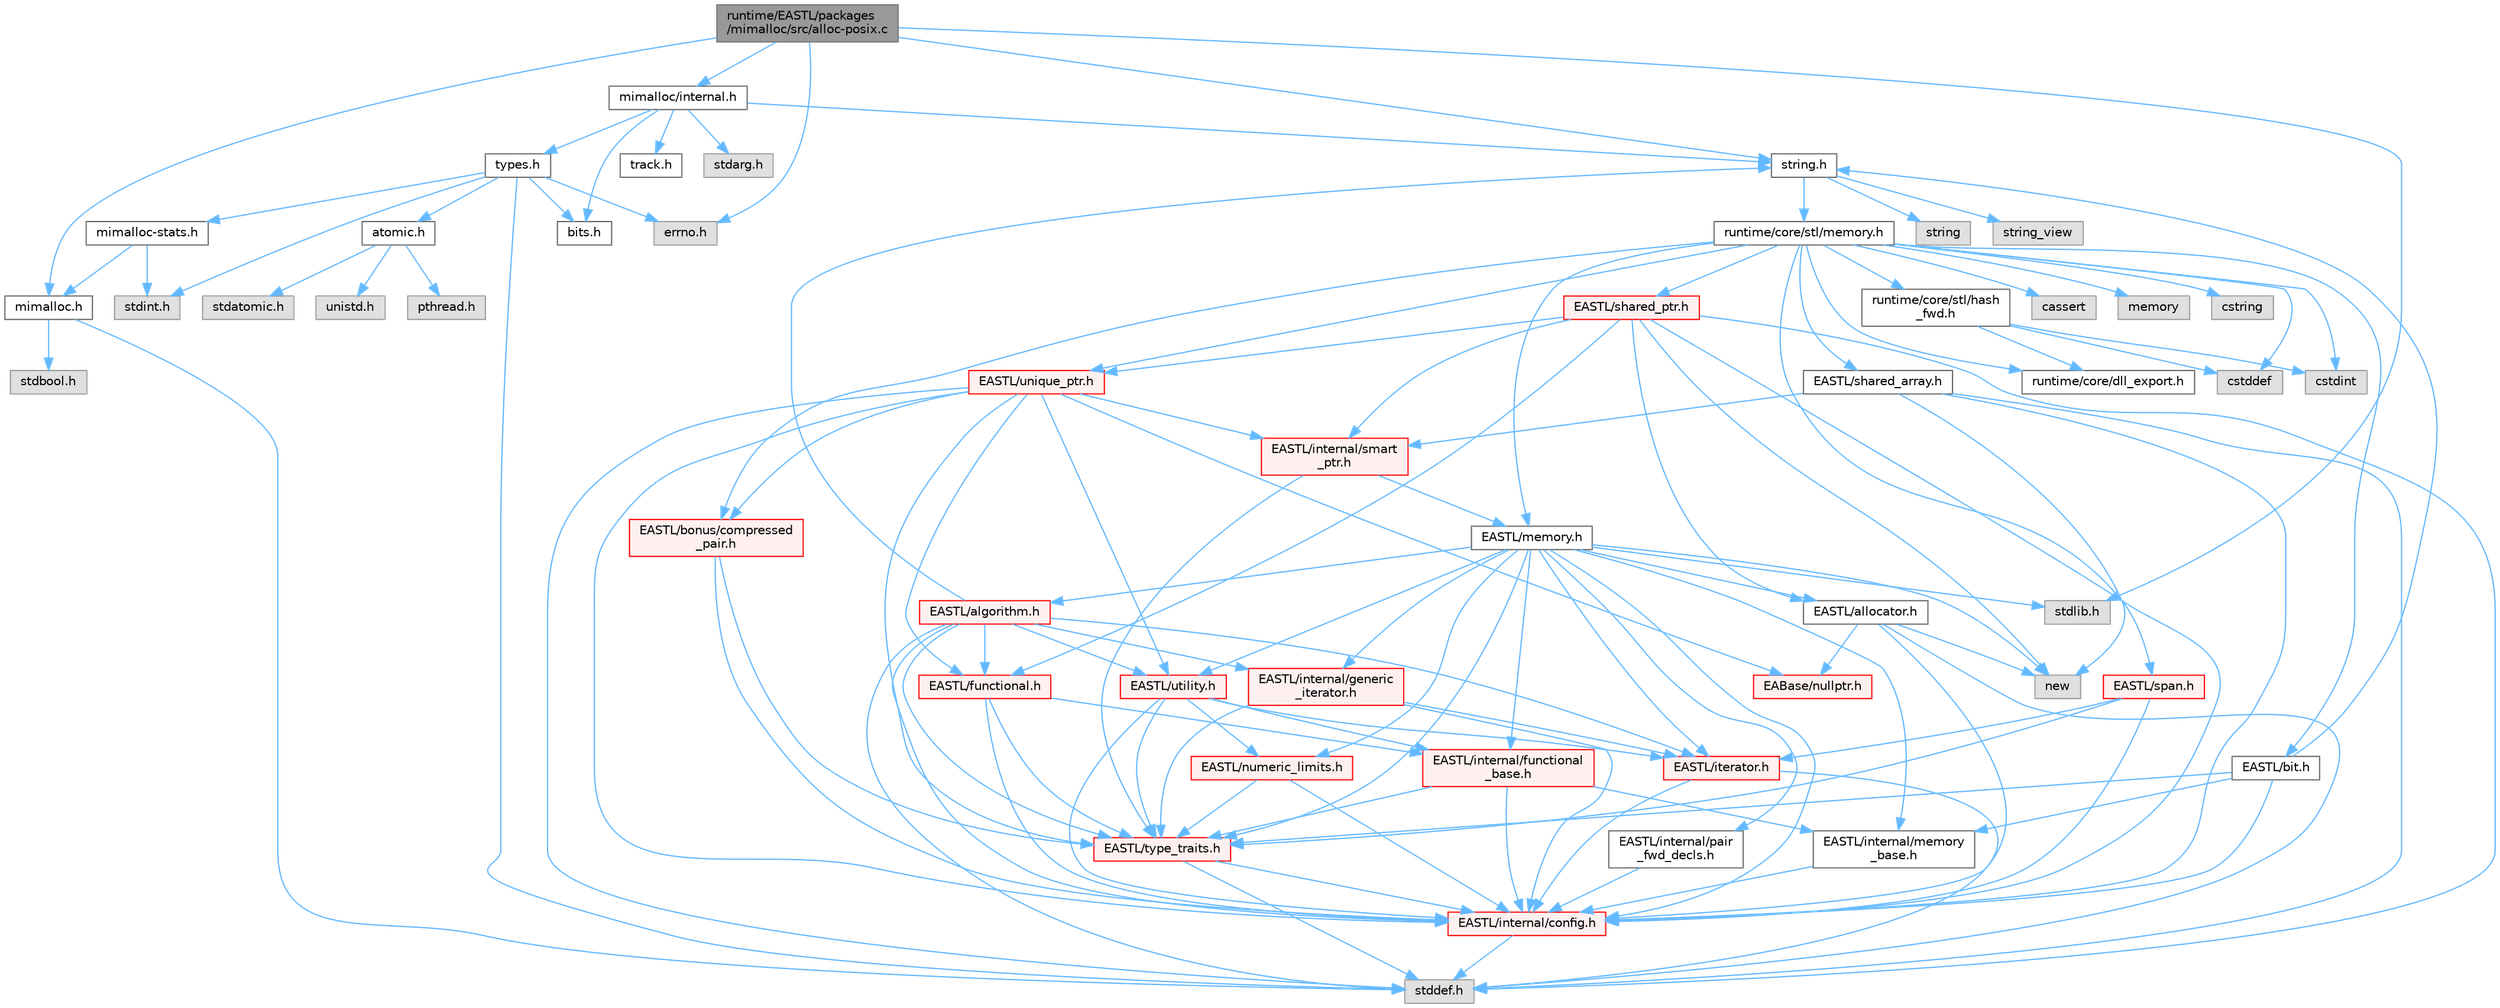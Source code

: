 digraph "runtime/EASTL/packages/mimalloc/src/alloc-posix.c"
{
 // LATEX_PDF_SIZE
  bgcolor="transparent";
  edge [fontname=Helvetica,fontsize=10,labelfontname=Helvetica,labelfontsize=10];
  node [fontname=Helvetica,fontsize=10,shape=box,height=0.2,width=0.4];
  Node1 [id="Node000001",label="runtime/EASTL/packages\l/mimalloc/src/alloc-posix.c",height=0.2,width=0.4,color="gray40", fillcolor="grey60", style="filled", fontcolor="black",tooltip=" "];
  Node1 -> Node2 [id="edge122_Node000001_Node000002",color="steelblue1",style="solid",tooltip=" "];
  Node2 [id="Node000002",label="mimalloc.h",height=0.2,width=0.4,color="grey40", fillcolor="white", style="filled",URL="$mimalloc_8h.html",tooltip=" "];
  Node2 -> Node3 [id="edge123_Node000002_Node000003",color="steelblue1",style="solid",tooltip=" "];
  Node3 [id="Node000003",label="stddef.h",height=0.2,width=0.4,color="grey60", fillcolor="#E0E0E0", style="filled",tooltip=" "];
  Node2 -> Node4 [id="edge124_Node000002_Node000004",color="steelblue1",style="solid",tooltip=" "];
  Node4 [id="Node000004",label="stdbool.h",height=0.2,width=0.4,color="grey60", fillcolor="#E0E0E0", style="filled",tooltip=" "];
  Node1 -> Node5 [id="edge125_Node000001_Node000005",color="steelblue1",style="solid",tooltip=" "];
  Node5 [id="Node000005",label="mimalloc/internal.h",height=0.2,width=0.4,color="grey40", fillcolor="white", style="filled",URL="$_e_a_s_t_l_2packages_2mimalloc_2include_2mimalloc_2internal_8h.html",tooltip=" "];
  Node5 -> Node6 [id="edge126_Node000005_Node000006",color="steelblue1",style="solid",tooltip=" "];
  Node6 [id="Node000006",label="types.h",height=0.2,width=0.4,color="grey40", fillcolor="white", style="filled",URL="$types_8h.html",tooltip=" "];
  Node6 -> Node7 [id="edge127_Node000006_Node000007",color="steelblue1",style="solid",tooltip=" "];
  Node7 [id="Node000007",label="mimalloc-stats.h",height=0.2,width=0.4,color="grey40", fillcolor="white", style="filled",URL="$mimalloc-stats_8h.html",tooltip=" "];
  Node7 -> Node2 [id="edge128_Node000007_Node000002",color="steelblue1",style="solid",tooltip=" "];
  Node7 -> Node8 [id="edge129_Node000007_Node000008",color="steelblue1",style="solid",tooltip=" "];
  Node8 [id="Node000008",label="stdint.h",height=0.2,width=0.4,color="grey60", fillcolor="#E0E0E0", style="filled",tooltip=" "];
  Node6 -> Node3 [id="edge130_Node000006_Node000003",color="steelblue1",style="solid",tooltip=" "];
  Node6 -> Node8 [id="edge131_Node000006_Node000008",color="steelblue1",style="solid",tooltip=" "];
  Node6 -> Node9 [id="edge132_Node000006_Node000009",color="steelblue1",style="solid",tooltip=" "];
  Node9 [id="Node000009",label="errno.h",height=0.2,width=0.4,color="grey60", fillcolor="#E0E0E0", style="filled",tooltip=" "];
  Node6 -> Node10 [id="edge133_Node000006_Node000010",color="steelblue1",style="solid",tooltip=" "];
  Node10 [id="Node000010",label="bits.h",height=0.2,width=0.4,color="grey40", fillcolor="white", style="filled",URL="$bits_8h.html",tooltip=" "];
  Node6 -> Node11 [id="edge134_Node000006_Node000011",color="steelblue1",style="solid",tooltip=" "];
  Node11 [id="Node000011",label="atomic.h",height=0.2,width=0.4,color="grey40", fillcolor="white", style="filled",URL="$_e_a_s_t_l_2packages_2mimalloc_2include_2mimalloc_2atomic_8h.html",tooltip=" "];
  Node11 -> Node12 [id="edge135_Node000011_Node000012",color="steelblue1",style="solid",tooltip=" "];
  Node12 [id="Node000012",label="pthread.h",height=0.2,width=0.4,color="grey60", fillcolor="#E0E0E0", style="filled",tooltip=" "];
  Node11 -> Node13 [id="edge136_Node000011_Node000013",color="steelblue1",style="solid",tooltip=" "];
  Node13 [id="Node000013",label="stdatomic.h",height=0.2,width=0.4,color="grey60", fillcolor="#E0E0E0", style="filled",tooltip=" "];
  Node11 -> Node14 [id="edge137_Node000011_Node000014",color="steelblue1",style="solid",tooltip=" "];
  Node14 [id="Node000014",label="unistd.h",height=0.2,width=0.4,color="grey60", fillcolor="#E0E0E0", style="filled",tooltip=" "];
  Node5 -> Node15 [id="edge138_Node000005_Node000015",color="steelblue1",style="solid",tooltip=" "];
  Node15 [id="Node000015",label="track.h",height=0.2,width=0.4,color="grey40", fillcolor="white", style="filled",URL="$track_8h.html",tooltip=" "];
  Node5 -> Node10 [id="edge139_Node000005_Node000010",color="steelblue1",style="solid",tooltip=" "];
  Node5 -> Node16 [id="edge140_Node000005_Node000016",color="steelblue1",style="solid",tooltip=" "];
  Node16 [id="Node000016",label="stdarg.h",height=0.2,width=0.4,color="grey60", fillcolor="#E0E0E0", style="filled",tooltip=" "];
  Node5 -> Node17 [id="edge141_Node000005_Node000017",color="steelblue1",style="solid",tooltip=" "];
  Node17 [id="Node000017",label="string.h",height=0.2,width=0.4,color="grey40", fillcolor="white", style="filled",URL="$string_8h.html",tooltip=" "];
  Node17 -> Node18 [id="edge142_Node000017_Node000018",color="steelblue1",style="solid",tooltip=" "];
  Node18 [id="Node000018",label="string",height=0.2,width=0.4,color="grey60", fillcolor="#E0E0E0", style="filled",tooltip=" "];
  Node17 -> Node19 [id="edge143_Node000017_Node000019",color="steelblue1",style="solid",tooltip=" "];
  Node19 [id="Node000019",label="string_view",height=0.2,width=0.4,color="grey60", fillcolor="#E0E0E0", style="filled",tooltip=" "];
  Node17 -> Node20 [id="edge144_Node000017_Node000020",color="steelblue1",style="solid",tooltip=" "];
  Node20 [id="Node000020",label="runtime/core/stl/memory.h",height=0.2,width=0.4,color="grey40", fillcolor="white", style="filled",URL="$core_2stl_2memory_8h.html",tooltip=" "];
  Node20 -> Node21 [id="edge145_Node000020_Node000021",color="steelblue1",style="solid",tooltip=" "];
  Node21 [id="Node000021",label="cstddef",height=0.2,width=0.4,color="grey60", fillcolor="#E0E0E0", style="filled",tooltip=" "];
  Node20 -> Node22 [id="edge146_Node000020_Node000022",color="steelblue1",style="solid",tooltip=" "];
  Node22 [id="Node000022",label="cstdint",height=0.2,width=0.4,color="grey60", fillcolor="#E0E0E0", style="filled",tooltip=" "];
  Node20 -> Node23 [id="edge147_Node000020_Node000023",color="steelblue1",style="solid",tooltip=" "];
  Node23 [id="Node000023",label="cassert",height=0.2,width=0.4,color="grey60", fillcolor="#E0E0E0", style="filled",tooltip=" "];
  Node20 -> Node24 [id="edge148_Node000020_Node000024",color="steelblue1",style="solid",tooltip=" "];
  Node24 [id="Node000024",label="memory",height=0.2,width=0.4,color="grey60", fillcolor="#E0E0E0", style="filled",tooltip=" "];
  Node20 -> Node25 [id="edge149_Node000020_Node000025",color="steelblue1",style="solid",tooltip=" "];
  Node25 [id="Node000025",label="cstring",height=0.2,width=0.4,color="grey60", fillcolor="#E0E0E0", style="filled",tooltip=" "];
  Node20 -> Node26 [id="edge150_Node000020_Node000026",color="steelblue1",style="solid",tooltip=" "];
  Node26 [id="Node000026",label="EASTL/bit.h",height=0.2,width=0.4,color="grey40", fillcolor="white", style="filled",URL="$bit_8h.html",tooltip=" "];
  Node26 -> Node27 [id="edge151_Node000026_Node000027",color="steelblue1",style="solid",tooltip=" "];
  Node27 [id="Node000027",label="EASTL/internal/config.h",height=0.2,width=0.4,color="red", fillcolor="#FFF0F0", style="filled",URL="$config_8h.html",tooltip=" "];
  Node27 -> Node3 [id="edge152_Node000027_Node000003",color="steelblue1",style="solid",tooltip=" "];
  Node26 -> Node35 [id="edge153_Node000026_Node000035",color="steelblue1",style="solid",tooltip=" "];
  Node35 [id="Node000035",label="EASTL/internal/memory\l_base.h",height=0.2,width=0.4,color="grey40", fillcolor="white", style="filled",URL="$memory__base_8h.html",tooltip=" "];
  Node35 -> Node27 [id="edge154_Node000035_Node000027",color="steelblue1",style="solid",tooltip=" "];
  Node26 -> Node36 [id="edge155_Node000026_Node000036",color="steelblue1",style="solid",tooltip=" "];
  Node36 [id="Node000036",label="EASTL/type_traits.h",height=0.2,width=0.4,color="red", fillcolor="#FFF0F0", style="filled",URL="$_e_a_s_t_l_2include_2_e_a_s_t_l_2type__traits_8h.html",tooltip=" "];
  Node36 -> Node27 [id="edge156_Node000036_Node000027",color="steelblue1",style="solid",tooltip=" "];
  Node36 -> Node3 [id="edge157_Node000036_Node000003",color="steelblue1",style="solid",tooltip=" "];
  Node26 -> Node17 [id="edge158_Node000026_Node000017",color="steelblue1",style="solid",tooltip=" "];
  Node20 -> Node46 [id="edge159_Node000020_Node000046",color="steelblue1",style="solid",tooltip=" "];
  Node46 [id="Node000046",label="EASTL/memory.h",height=0.2,width=0.4,color="grey40", fillcolor="white", style="filled",URL="$_e_a_s_t_l_2include_2_e_a_s_t_l_2memory_8h.html",tooltip=" "];
  Node46 -> Node27 [id="edge160_Node000046_Node000027",color="steelblue1",style="solid",tooltip=" "];
  Node46 -> Node35 [id="edge161_Node000046_Node000035",color="steelblue1",style="solid",tooltip=" "];
  Node46 -> Node47 [id="edge162_Node000046_Node000047",color="steelblue1",style="solid",tooltip=" "];
  Node47 [id="Node000047",label="EASTL/internal/generic\l_iterator.h",height=0.2,width=0.4,color="red", fillcolor="#FFF0F0", style="filled",URL="$generic__iterator_8h.html",tooltip=" "];
  Node47 -> Node27 [id="edge163_Node000047_Node000027",color="steelblue1",style="solid",tooltip=" "];
  Node47 -> Node48 [id="edge164_Node000047_Node000048",color="steelblue1",style="solid",tooltip=" "];
  Node48 [id="Node000048",label="EASTL/iterator.h",height=0.2,width=0.4,color="red", fillcolor="#FFF0F0", style="filled",URL="$_e_a_s_t_l_2include_2_e_a_s_t_l_2iterator_8h.html",tooltip=" "];
  Node48 -> Node27 [id="edge165_Node000048_Node000027",color="steelblue1",style="solid",tooltip=" "];
  Node48 -> Node3 [id="edge166_Node000048_Node000003",color="steelblue1",style="solid",tooltip=" "];
  Node47 -> Node36 [id="edge167_Node000047_Node000036",color="steelblue1",style="solid",tooltip=" "];
  Node46 -> Node51 [id="edge168_Node000046_Node000051",color="steelblue1",style="solid",tooltip=" "];
  Node51 [id="Node000051",label="EASTL/internal/pair\l_fwd_decls.h",height=0.2,width=0.4,color="grey40", fillcolor="white", style="filled",URL="$pair__fwd__decls_8h.html",tooltip=" "];
  Node51 -> Node27 [id="edge169_Node000051_Node000027",color="steelblue1",style="solid",tooltip=" "];
  Node46 -> Node52 [id="edge170_Node000046_Node000052",color="steelblue1",style="solid",tooltip=" "];
  Node52 [id="Node000052",label="EASTL/internal/functional\l_base.h",height=0.2,width=0.4,color="red", fillcolor="#FFF0F0", style="filled",URL="$functional__base_8h.html",tooltip=" "];
  Node52 -> Node27 [id="edge171_Node000052_Node000027",color="steelblue1",style="solid",tooltip=" "];
  Node52 -> Node35 [id="edge172_Node000052_Node000035",color="steelblue1",style="solid",tooltip=" "];
  Node52 -> Node36 [id="edge173_Node000052_Node000036",color="steelblue1",style="solid",tooltip=" "];
  Node46 -> Node53 [id="edge174_Node000046_Node000053",color="steelblue1",style="solid",tooltip=" "];
  Node53 [id="Node000053",label="EASTL/algorithm.h",height=0.2,width=0.4,color="red", fillcolor="#FFF0F0", style="filled",URL="$_e_a_s_t_l_2include_2_e_a_s_t_l_2algorithm_8h.html",tooltip=" "];
  Node53 -> Node27 [id="edge175_Node000053_Node000027",color="steelblue1",style="solid",tooltip=" "];
  Node53 -> Node36 [id="edge176_Node000053_Node000036",color="steelblue1",style="solid",tooltip=" "];
  Node53 -> Node48 [id="edge177_Node000053_Node000048",color="steelblue1",style="solid",tooltip=" "];
  Node53 -> Node56 [id="edge178_Node000053_Node000056",color="steelblue1",style="solid",tooltip=" "];
  Node56 [id="Node000056",label="EASTL/functional.h",height=0.2,width=0.4,color="red", fillcolor="#FFF0F0", style="filled",URL="$_e_a_s_t_l_2include_2_e_a_s_t_l_2functional_8h.html",tooltip=" "];
  Node56 -> Node27 [id="edge179_Node000056_Node000027",color="steelblue1",style="solid",tooltip=" "];
  Node56 -> Node36 [id="edge180_Node000056_Node000036",color="steelblue1",style="solid",tooltip=" "];
  Node56 -> Node52 [id="edge181_Node000056_Node000052",color="steelblue1",style="solid",tooltip=" "];
  Node53 -> Node63 [id="edge182_Node000053_Node000063",color="steelblue1",style="solid",tooltip=" "];
  Node63 [id="Node000063",label="EASTL/utility.h",height=0.2,width=0.4,color="red", fillcolor="#FFF0F0", style="filled",URL="$_e_a_s_t_l_2include_2_e_a_s_t_l_2utility_8h.html",tooltip=" "];
  Node63 -> Node27 [id="edge183_Node000063_Node000027",color="steelblue1",style="solid",tooltip=" "];
  Node63 -> Node36 [id="edge184_Node000063_Node000036",color="steelblue1",style="solid",tooltip=" "];
  Node63 -> Node48 [id="edge185_Node000063_Node000048",color="steelblue1",style="solid",tooltip=" "];
  Node63 -> Node64 [id="edge186_Node000063_Node000064",color="steelblue1",style="solid",tooltip=" "];
  Node64 [id="Node000064",label="EASTL/numeric_limits.h",height=0.2,width=0.4,color="red", fillcolor="#FFF0F0", style="filled",URL="$numeric__limits_8h.html",tooltip=" "];
  Node64 -> Node27 [id="edge187_Node000064_Node000027",color="steelblue1",style="solid",tooltip=" "];
  Node64 -> Node36 [id="edge188_Node000064_Node000036",color="steelblue1",style="solid",tooltip=" "];
  Node63 -> Node52 [id="edge189_Node000063_Node000052",color="steelblue1",style="solid",tooltip=" "];
  Node53 -> Node47 [id="edge190_Node000053_Node000047",color="steelblue1",style="solid",tooltip=" "];
  Node53 -> Node3 [id="edge191_Node000053_Node000003",color="steelblue1",style="solid",tooltip=" "];
  Node53 -> Node17 [id="edge192_Node000053_Node000017",color="steelblue1",style="solid",tooltip=" "];
  Node46 -> Node36 [id="edge193_Node000046_Node000036",color="steelblue1",style="solid",tooltip=" "];
  Node46 -> Node60 [id="edge194_Node000046_Node000060",color="steelblue1",style="solid",tooltip=" "];
  Node60 [id="Node000060",label="EASTL/allocator.h",height=0.2,width=0.4,color="grey40", fillcolor="white", style="filled",URL="$allocator_8h.html",tooltip=" "];
  Node60 -> Node27 [id="edge195_Node000060_Node000027",color="steelblue1",style="solid",tooltip=" "];
  Node60 -> Node38 [id="edge196_Node000060_Node000038",color="steelblue1",style="solid",tooltip=" "];
  Node38 [id="Node000038",label="EABase/nullptr.h",height=0.2,width=0.4,color="red", fillcolor="#FFF0F0", style="filled",URL="$nullptr_8h.html",tooltip=" "];
  Node60 -> Node3 [id="edge197_Node000060_Node000003",color="steelblue1",style="solid",tooltip=" "];
  Node60 -> Node61 [id="edge198_Node000060_Node000061",color="steelblue1",style="solid",tooltip=" "];
  Node61 [id="Node000061",label="new",height=0.2,width=0.4,color="grey60", fillcolor="#E0E0E0", style="filled",tooltip=" "];
  Node46 -> Node48 [id="edge199_Node000046_Node000048",color="steelblue1",style="solid",tooltip=" "];
  Node46 -> Node63 [id="edge200_Node000046_Node000063",color="steelblue1",style="solid",tooltip=" "];
  Node46 -> Node64 [id="edge201_Node000046_Node000064",color="steelblue1",style="solid",tooltip=" "];
  Node46 -> Node73 [id="edge202_Node000046_Node000073",color="steelblue1",style="solid",tooltip=" "];
  Node73 [id="Node000073",label="stdlib.h",height=0.2,width=0.4,color="grey60", fillcolor="#E0E0E0", style="filled",tooltip=" "];
  Node46 -> Node61 [id="edge203_Node000046_Node000061",color="steelblue1",style="solid",tooltip=" "];
  Node20 -> Node74 [id="edge204_Node000020_Node000074",color="steelblue1",style="solid",tooltip=" "];
  Node74 [id="Node000074",label="EASTL/shared_array.h",height=0.2,width=0.4,color="grey40", fillcolor="white", style="filled",URL="$shared__array_8h.html",tooltip=" "];
  Node74 -> Node27 [id="edge205_Node000074_Node000027",color="steelblue1",style="solid",tooltip=" "];
  Node74 -> Node75 [id="edge206_Node000074_Node000075",color="steelblue1",style="solid",tooltip=" "];
  Node75 [id="Node000075",label="EASTL/internal/smart\l_ptr.h",height=0.2,width=0.4,color="red", fillcolor="#FFF0F0", style="filled",URL="$smart__ptr_8h.html",tooltip=" "];
  Node75 -> Node46 [id="edge207_Node000075_Node000046",color="steelblue1",style="solid",tooltip=" "];
  Node75 -> Node36 [id="edge208_Node000075_Node000036",color="steelblue1",style="solid",tooltip=" "];
  Node74 -> Node61 [id="edge209_Node000074_Node000061",color="steelblue1",style="solid",tooltip=" "];
  Node74 -> Node3 [id="edge210_Node000074_Node000003",color="steelblue1",style="solid",tooltip=" "];
  Node20 -> Node77 [id="edge211_Node000020_Node000077",color="steelblue1",style="solid",tooltip=" "];
  Node77 [id="Node000077",label="EASTL/unique_ptr.h",height=0.2,width=0.4,color="red", fillcolor="#FFF0F0", style="filled",URL="$unique__ptr_8h.html",tooltip=" "];
  Node77 -> Node38 [id="edge212_Node000077_Node000038",color="steelblue1",style="solid",tooltip=" "];
  Node77 -> Node78 [id="edge213_Node000077_Node000078",color="steelblue1",style="solid",tooltip=" "];
  Node78 [id="Node000078",label="EASTL/bonus/compressed\l_pair.h",height=0.2,width=0.4,color="red", fillcolor="#FFF0F0", style="filled",URL="$compressed__pair_8h.html",tooltip=" "];
  Node78 -> Node27 [id="edge214_Node000078_Node000027",color="steelblue1",style="solid",tooltip=" "];
  Node78 -> Node36 [id="edge215_Node000078_Node000036",color="steelblue1",style="solid",tooltip=" "];
  Node77 -> Node56 [id="edge216_Node000077_Node000056",color="steelblue1",style="solid",tooltip=" "];
  Node77 -> Node27 [id="edge217_Node000077_Node000027",color="steelblue1",style="solid",tooltip=" "];
  Node77 -> Node75 [id="edge218_Node000077_Node000075",color="steelblue1",style="solid",tooltip=" "];
  Node77 -> Node36 [id="edge219_Node000077_Node000036",color="steelblue1",style="solid",tooltip=" "];
  Node77 -> Node63 [id="edge220_Node000077_Node000063",color="steelblue1",style="solid",tooltip=" "];
  Node77 -> Node3 [id="edge221_Node000077_Node000003",color="steelblue1",style="solid",tooltip=" "];
  Node20 -> Node80 [id="edge222_Node000020_Node000080",color="steelblue1",style="solid",tooltip=" "];
  Node80 [id="Node000080",label="EASTL/shared_ptr.h",height=0.2,width=0.4,color="red", fillcolor="#FFF0F0", style="filled",URL="$shared__ptr_8h.html",tooltip=" "];
  Node80 -> Node27 [id="edge223_Node000080_Node000027",color="steelblue1",style="solid",tooltip=" "];
  Node80 -> Node75 [id="edge224_Node000080_Node000075",color="steelblue1",style="solid",tooltip=" "];
  Node80 -> Node77 [id="edge225_Node000080_Node000077",color="steelblue1",style="solid",tooltip=" "];
  Node80 -> Node56 [id="edge226_Node000080_Node000056",color="steelblue1",style="solid",tooltip=" "];
  Node80 -> Node60 [id="edge227_Node000080_Node000060",color="steelblue1",style="solid",tooltip=" "];
  Node80 -> Node61 [id="edge228_Node000080_Node000061",color="steelblue1",style="solid",tooltip=" "];
  Node80 -> Node3 [id="edge229_Node000080_Node000003",color="steelblue1",style="solid",tooltip=" "];
  Node20 -> Node160 [id="edge230_Node000020_Node000160",color="steelblue1",style="solid",tooltip=" "];
  Node160 [id="Node000160",label="EASTL/span.h",height=0.2,width=0.4,color="red", fillcolor="#FFF0F0", style="filled",URL="$span_8h.html",tooltip=" "];
  Node160 -> Node27 [id="edge231_Node000160_Node000027",color="steelblue1",style="solid",tooltip=" "];
  Node160 -> Node36 [id="edge232_Node000160_Node000036",color="steelblue1",style="solid",tooltip=" "];
  Node160 -> Node48 [id="edge233_Node000160_Node000048",color="steelblue1",style="solid",tooltip=" "];
  Node20 -> Node78 [id="edge234_Node000020_Node000078",color="steelblue1",style="solid",tooltip=" "];
  Node20 -> Node163 [id="edge235_Node000020_Node000163",color="steelblue1",style="solid",tooltip=" "];
  Node163 [id="Node000163",label="runtime/core/dll_export.h",height=0.2,width=0.4,color="grey40", fillcolor="white", style="filled",URL="$dll__export_8h.html",tooltip=" "];
  Node20 -> Node164 [id="edge236_Node000020_Node000164",color="steelblue1",style="solid",tooltip=" "];
  Node164 [id="Node000164",label="runtime/core/stl/hash\l_fwd.h",height=0.2,width=0.4,color="grey40", fillcolor="white", style="filled",URL="$hash__fwd_8h.html",tooltip=" "];
  Node164 -> Node21 [id="edge237_Node000164_Node000021",color="steelblue1",style="solid",tooltip=" "];
  Node164 -> Node22 [id="edge238_Node000164_Node000022",color="steelblue1",style="solid",tooltip=" "];
  Node164 -> Node163 [id="edge239_Node000164_Node000163",color="steelblue1",style="solid",tooltip=" "];
  Node1 -> Node9 [id="edge240_Node000001_Node000009",color="steelblue1",style="solid",tooltip=" "];
  Node1 -> Node17 [id="edge241_Node000001_Node000017",color="steelblue1",style="solid",tooltip=" "];
  Node1 -> Node73 [id="edge242_Node000001_Node000073",color="steelblue1",style="solid",tooltip=" "];
}
